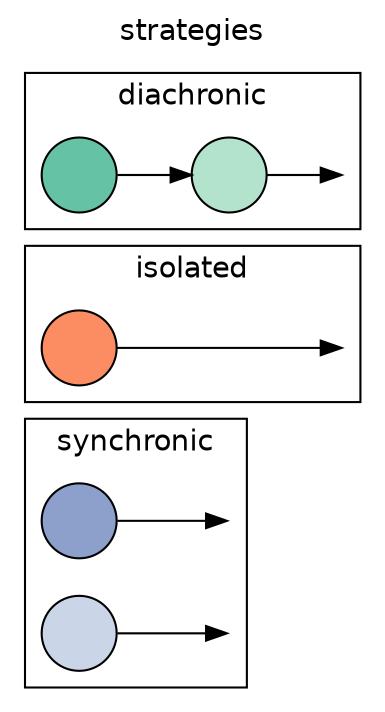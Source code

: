 digraph {
  rankdir=LR;
  label="strategies";
  labelloc=t;
  fontname=helvetica;
  // bgcolor=transparent;

  node[fontname=helvetica; label=""; style=filled];

  // Set cluster order (top to bottom) by initializing
  // nodes in each cluster starting from bottom to top
  s1, solo, d1;

  // Shapes are projects
  d1, d2, solo, s1, s2[shape=circle];

  // Colors are people
  d1[fillcolor="#66C2A5"];
  d2[fillcolor="#b3e2cd"];
  s1[fillcolor="#8DA0CB"];
  s2[fillcolor="#cbd5e8"];
  solo[fillcolor="#FC8D62"];

  // Invisible last nodes
  dinv1, soloinv1, sinv1, sinv2[style=invis, width=0];


  subgraph cluster1 {
    label="diachronic";
    d1 -> d2 -> dinv1;
  }

  subgraph cluster2 {
    label="isolated";
    solo -> soloinv1[minlen=2];
  }

  subgraph cluster3 {
    label="synchronic";
    s1 -> sinv1;
    s2 -> sinv2;
  }

}
